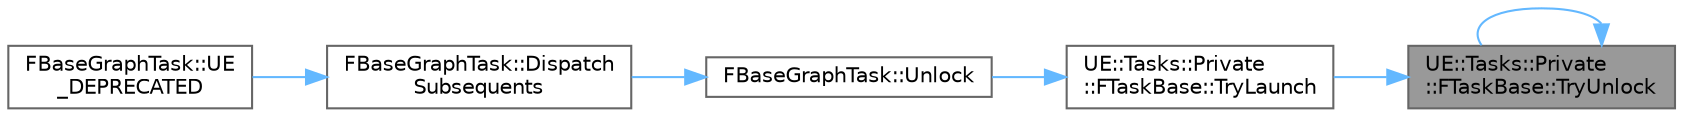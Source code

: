 digraph "UE::Tasks::Private::FTaskBase::TryUnlock"
{
 // INTERACTIVE_SVG=YES
 // LATEX_PDF_SIZE
  bgcolor="transparent";
  edge [fontname=Helvetica,fontsize=10,labelfontname=Helvetica,labelfontsize=10];
  node [fontname=Helvetica,fontsize=10,shape=box,height=0.2,width=0.4];
  rankdir="RL";
  Node1 [id="Node000001",label="UE::Tasks::Private\l::FTaskBase::TryUnlock",height=0.2,width=0.4,color="gray40", fillcolor="grey60", style="filled", fontcolor="black",tooltip=" "];
  Node1 -> Node2 [id="edge1_Node000001_Node000002",dir="back",color="steelblue1",style="solid",tooltip=" "];
  Node2 [id="Node000002",label="UE::Tasks::Private\l::FTaskBase::TryLaunch",height=0.2,width=0.4,color="grey40", fillcolor="white", style="filled",URL="$d9/d14/classUE_1_1Tasks_1_1Private_1_1FTaskBase.html#acb8de28b2de2ae146113053a640372f9",tooltip=" "];
  Node2 -> Node3 [id="edge2_Node000002_Node000003",dir="back",color="steelblue1",style="solid",tooltip=" "];
  Node3 [id="Node000003",label="FBaseGraphTask::Unlock",height=0.2,width=0.4,color="grey40", fillcolor="white", style="filled",URL="$d3/d6a/classFBaseGraphTask.html#a2ef724f88b13949572f4feb829b61b70",tooltip="Unlocks a task that was returned from ConstructAndHold or CreateGraphEvent, which may execute immedia..."];
  Node3 -> Node4 [id="edge3_Node000003_Node000004",dir="back",color="steelblue1",style="solid",tooltip=" "];
  Node4 [id="Node000004",label="FBaseGraphTask::Dispatch\lSubsequents",height=0.2,width=0.4,color="grey40", fillcolor="white", style="filled",URL="$d3/d6a/classFBaseGraphTask.html#a93d3f1e60f08d0000d611bc21892bad5",tooltip="Backward compatibility wrapper for Unlock."];
  Node4 -> Node5 [id="edge4_Node000004_Node000005",dir="back",color="steelblue1",style="solid",tooltip=" "];
  Node5 [id="Node000005",label="FBaseGraphTask::UE\l_DEPRECATED",height=0.2,width=0.4,color="grey40", fillcolor="white", style="filled",URL="$d3/d6a/classFBaseGraphTask.html#a2610e6c2655238a6ef8fe437f3024f09",tooltip=" "];
  Node1 -> Node1 [id="edge5_Node000001_Node000001",dir="back",color="steelblue1",style="solid",tooltip=" "];
}
